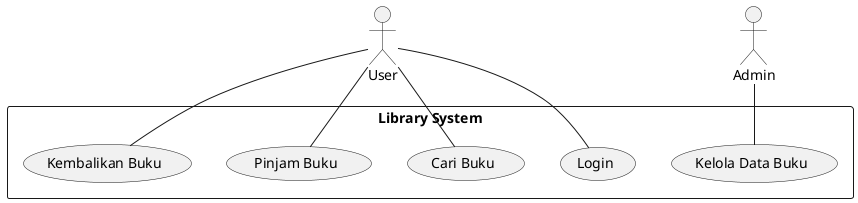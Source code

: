 @startuml
actor "User" as u
actor "Admin" as a

rectangle "Library System" {
  usecase "Login" as UC1
  usecase "Cari Buku" as UC2
  usecase "Pinjam Buku" as UC3
  usecase "Kembalikan Buku" as UC4
  usecase "Kelola Data Buku" as UC5
}

u -- UC1
u -- UC2
u -- UC3
u -- UC4
a -- UC5
@enduml
